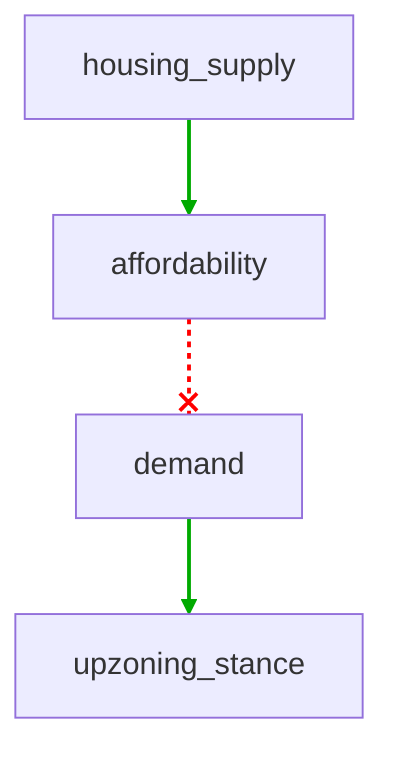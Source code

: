 flowchart TD
    n1[housing_supply]
    n2[affordability]
    n3[demand]
    n4[upzoning_stance]
    n1 --> n2
    n2 --x n3
    n3 --> n4
    linkStyle 0 stroke:#00AA00,stroke-width:2px
    linkStyle 1 stroke:#FF0000,stroke-dasharray:3,stroke-width:2px
    linkStyle 2 stroke:#00AA00,stroke-width:2px